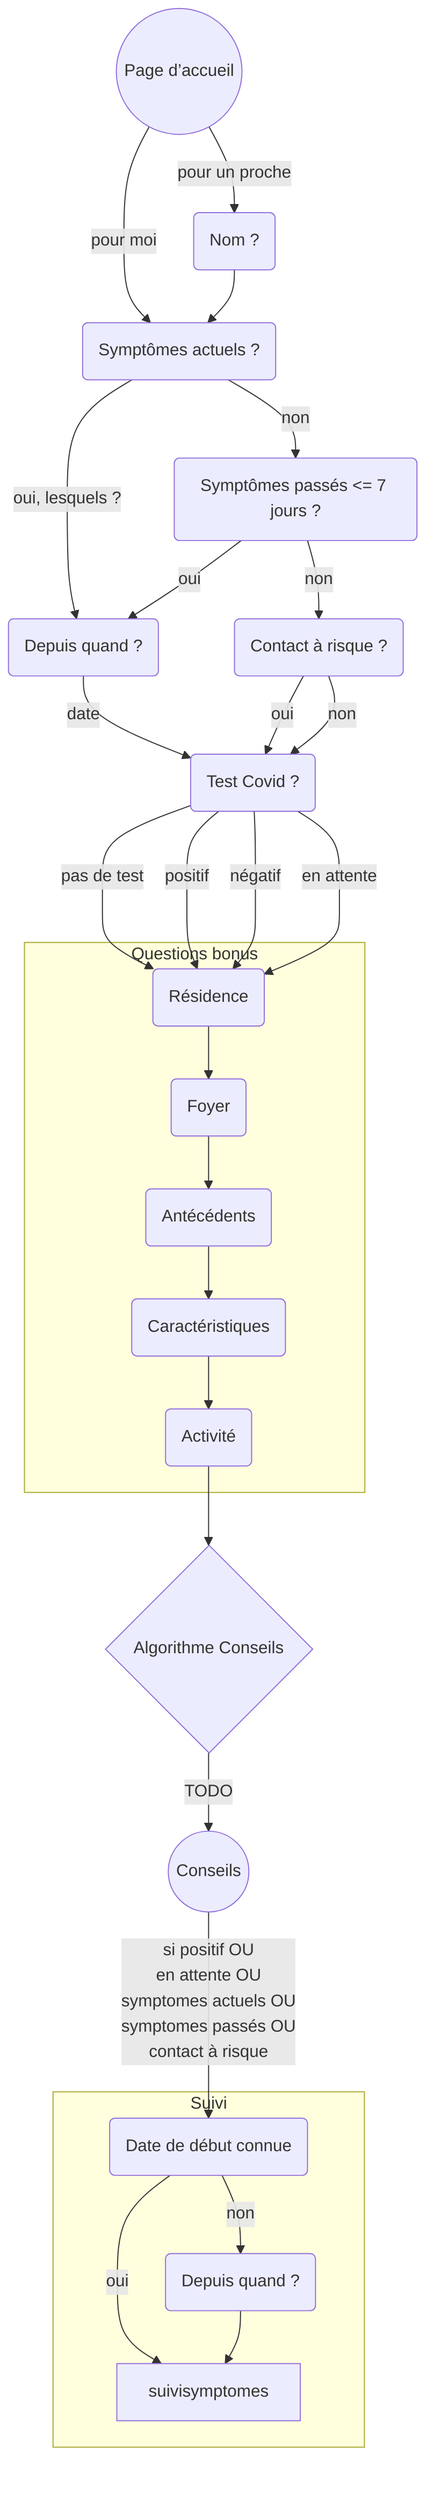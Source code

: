 graph TD
    introduction(("Page d’accueil")) -->|pour moi| symptomesactuels
    introduction(("Page d’accueil")) -->|pour un proche| nom

    nom("Nom ?") --> symptomesactuels

    symptomesactuels("Symptômes actuels ?")
    symptomesactuels -->|"oui, lesquels ?"| debutsymptomes
    symptomesactuels -->|non| symptomespasses

    symptomespasses("Symptômes passés <= 7 jours ?")
    symptomespasses -->|oui| debutsymptomes
    symptomespasses -->|non| contactarisque

    debutsymptomes("Depuis quand ?")
    debutsymptomes -->|date| depistage

    contactarisque("Contact à risque ?")
    contactarisque -->|oui| depistage
    contactarisque -->|non| depistage

    depistage("Test Covid ?")
    depistage --->|pas de test| residence
    depistage --->|positif| residence
    depistage --->|négatif| residence
    depistage --->|en attente| residence

    subgraph Questions bonus
    residence("Résidence") --> foyer("Foyer") --> antecedents("Antécédents") --> caracteristiques("Caractéristiques") --> activitepro("Activité")
    end

    activitepro --> algorithmeconseils

    algorithmeconseils{Algorithme Conseils}

    algorithmeconseils -->|TODO| conseils(("Conseils"))

    conseils -->|"si positif OU<br> en attente OU<br> symptomes actuels OU<br> symptomes passés OU<br> contact à risque"|debutconnu

    debutconnu("Date de début connue")

    subgraph Suivi
        debutsymptomes2("Depuis quand ?")
        debutconnu -->|oui| suivisymptomes
        debutconnu -->|non| debutsymptomes2
        debutsymptomes2 --> suivisymptomes
    end

    %% suivisymptomes("Évolution des symptômes (suivi)") --> conseils